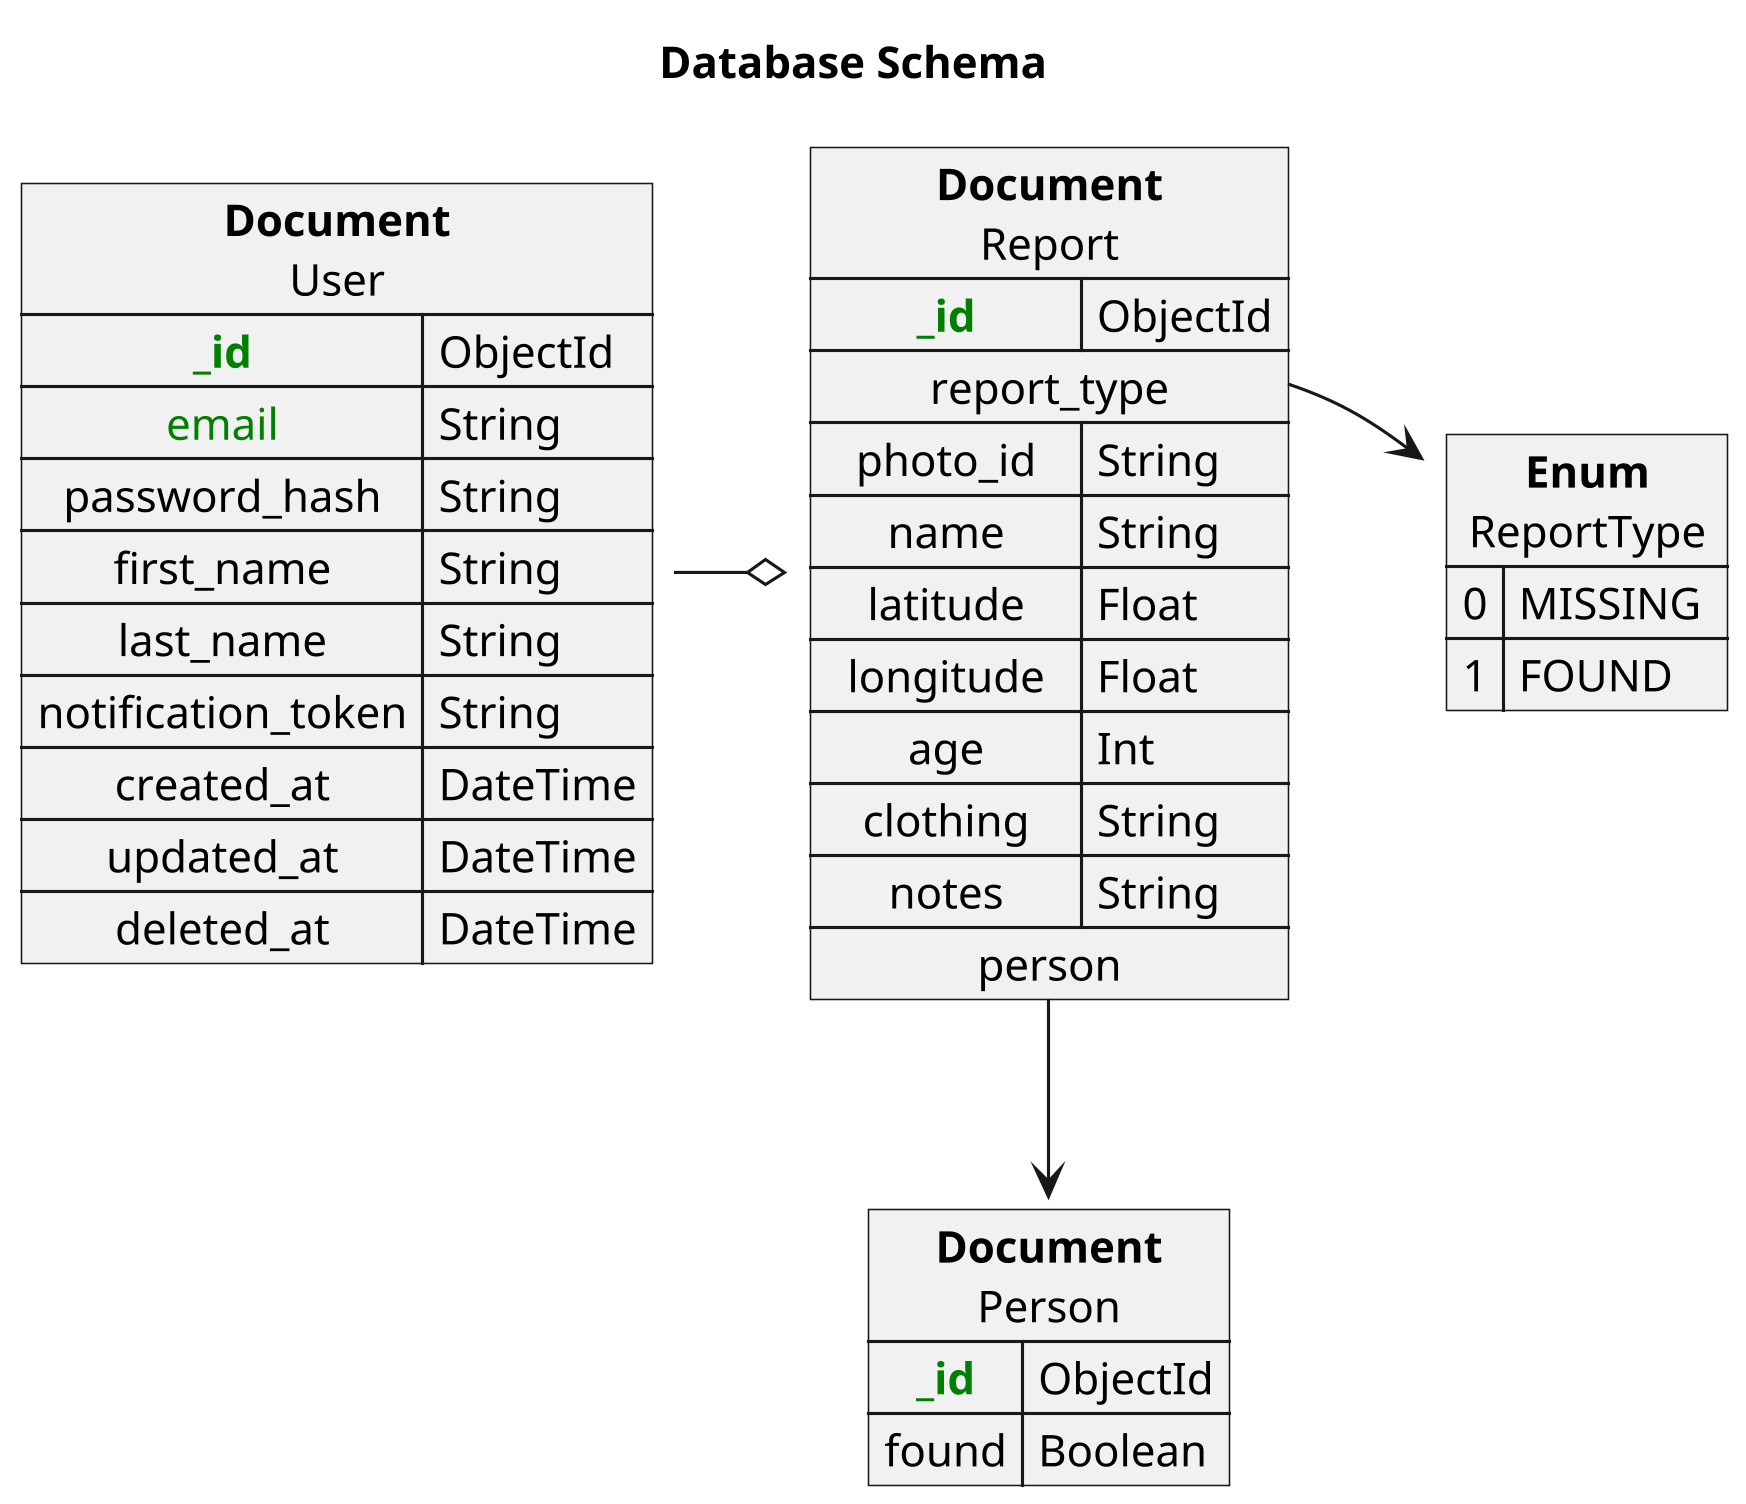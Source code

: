 @startuml Database ER
' uncomment the line below if you're using computer with a retina display
skinparam dpi 300
skinparam tabSize 8
!define Document(name,desc) map "**Document**\ndesc" as name << (D,#FFAAAA) >>
' we use bold for primary key
' green color for unique
' and underscore for not_null
!define primary_key(x) <b>x</b>
!define unique(x) <color:green>x</color>
!define not_null(x) <u>x</u>
' other tags available:
' <i></i>
' <back:COLOR></color>, where color is a color name or html color code
' (#FFAACC)
' see: http://plantuml.com/classes.html#More
hide methods
hide stereotypes
hide empty members
hide empty fields
hide empty attributes
hide empty methods
hide circle

title Database Schema

Document(User, "User") {
  primary_key(unique(_id)) => ObjectId
  unique(email) => String
  password_hash => String
  first_name => String
  last_name => String
  notification_token => String

  created_at => DateTime
  updated_at => DateTime
  deleted_at => DateTime
}

map "**Enum**\nReportType" as report_type {
  0 => MISSING
  1 => FOUND
}


Document(Person, "Person") {
  primary_key(unique(_id)) => ObjectId
  found => Boolean
}

Document(Report, "Report") {
  primary_key(unique(_id)) => ObjectId
  report_type *-> report_type
  photo_id => String
  name => String
  latitude => Float
  longitude => Float
  age => Int
  clothing => String
  notes => String
  person *--> Person
}

User -right-o Report

@enduml
